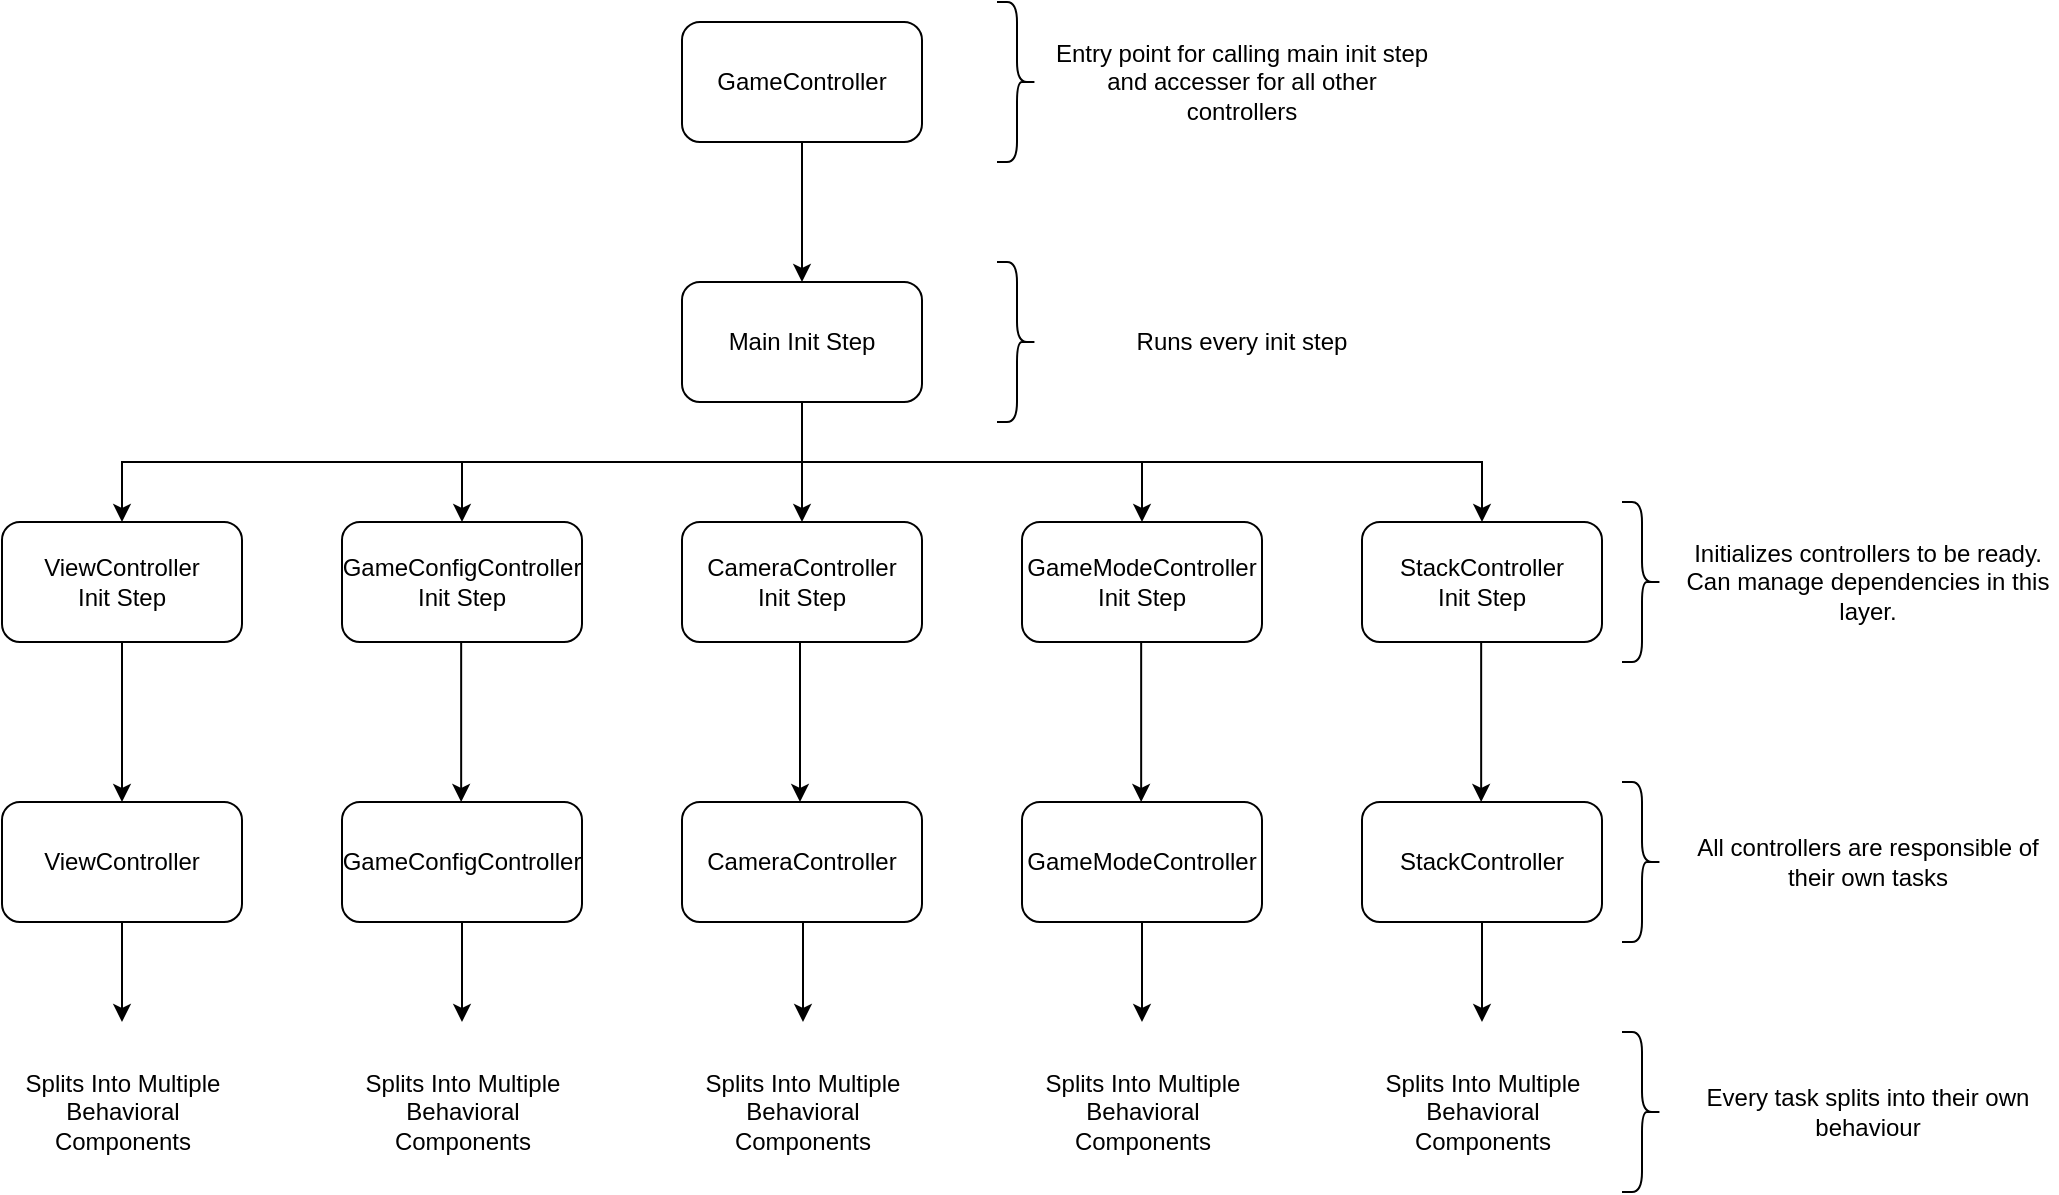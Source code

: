 <mxfile version="21.2.1" type="device">
  <diagram name="Page-1" id="iNvXzUcOcMWRWaZfHY0V">
    <mxGraphModel dx="2428" dy="963" grid="1" gridSize="10" guides="1" tooltips="1" connect="1" arrows="1" fold="1" page="1" pageScale="1" pageWidth="1400" pageHeight="850" math="0" shadow="0">
      <root>
        <mxCell id="0" />
        <mxCell id="1" parent="0" />
        <mxCell id="9m96zmw0sBr9Pn24DCfe-1" value="GameController" style="rounded=1;whiteSpace=wrap;html=1;" vertex="1" parent="1">
          <mxGeometry x="-760" y="40" width="120" height="60" as="geometry" />
        </mxCell>
        <mxCell id="9m96zmw0sBr9Pn24DCfe-2" value="Main Init Step" style="rounded=1;whiteSpace=wrap;html=1;" vertex="1" parent="1">
          <mxGeometry x="-760" y="170" width="120" height="60" as="geometry" />
        </mxCell>
        <mxCell id="9m96zmw0sBr9Pn24DCfe-3" value="ViewController&lt;br&gt;Init Step" style="rounded=1;whiteSpace=wrap;html=1;" vertex="1" parent="1">
          <mxGeometry x="-1100" y="290" width="120" height="60" as="geometry" />
        </mxCell>
        <mxCell id="9m96zmw0sBr9Pn24DCfe-4" value="GameConfigController&lt;br&gt;Init Step" style="rounded=1;whiteSpace=wrap;html=1;" vertex="1" parent="1">
          <mxGeometry x="-930" y="290" width="120" height="60" as="geometry" />
        </mxCell>
        <mxCell id="9m96zmw0sBr9Pn24DCfe-5" value="CameraController&lt;br&gt;Init Step" style="rounded=1;whiteSpace=wrap;html=1;" vertex="1" parent="1">
          <mxGeometry x="-760" y="290" width="120" height="60" as="geometry" />
        </mxCell>
        <mxCell id="9m96zmw0sBr9Pn24DCfe-6" value="GameModeController&lt;br&gt;Init Step" style="rounded=1;whiteSpace=wrap;html=1;" vertex="1" parent="1">
          <mxGeometry x="-590" y="290" width="120" height="60" as="geometry" />
        </mxCell>
        <mxCell id="9m96zmw0sBr9Pn24DCfe-7" value="StackController&lt;br&gt;Init Step" style="rounded=1;whiteSpace=wrap;html=1;" vertex="1" parent="1">
          <mxGeometry x="-420" y="290" width="120" height="60" as="geometry" />
        </mxCell>
        <mxCell id="9m96zmw0sBr9Pn24DCfe-9" value="" style="endArrow=classic;html=1;rounded=0;exitX=0.5;exitY=1;exitDx=0;exitDy=0;entryX=0.5;entryY=0;entryDx=0;entryDy=0;" edge="1" parent="1" source="9m96zmw0sBr9Pn24DCfe-1" target="9m96zmw0sBr9Pn24DCfe-2">
          <mxGeometry width="50" height="50" relative="1" as="geometry">
            <mxPoint x="-615" y="150" as="sourcePoint" />
            <mxPoint x="-565" y="100" as="targetPoint" />
          </mxGeometry>
        </mxCell>
        <mxCell id="9m96zmw0sBr9Pn24DCfe-11" value="" style="endArrow=classic;html=1;rounded=0;exitX=0.5;exitY=1;exitDx=0;exitDy=0;entryX=0.5;entryY=0;entryDx=0;entryDy=0;" edge="1" parent="1" source="9m96zmw0sBr9Pn24DCfe-2" target="9m96zmw0sBr9Pn24DCfe-3">
          <mxGeometry width="50" height="50" relative="1" as="geometry">
            <mxPoint x="-575" y="280" as="sourcePoint" />
            <mxPoint x="-525" y="230" as="targetPoint" />
            <Array as="points">
              <mxPoint x="-700" y="260" />
              <mxPoint x="-855" y="260" />
              <mxPoint x="-1040" y="260" />
            </Array>
          </mxGeometry>
        </mxCell>
        <mxCell id="9m96zmw0sBr9Pn24DCfe-12" value="" style="endArrow=classic;html=1;rounded=0;entryX=0.5;entryY=0;entryDx=0;entryDy=0;" edge="1" parent="1" target="9m96zmw0sBr9Pn24DCfe-4">
          <mxGeometry width="50" height="50" relative="1" as="geometry">
            <mxPoint x="-870" y="260" as="sourcePoint" />
            <mxPoint x="-865" y="180" as="targetPoint" />
          </mxGeometry>
        </mxCell>
        <mxCell id="9m96zmw0sBr9Pn24DCfe-14" value="" style="endArrow=classic;html=1;rounded=0;entryX=0.5;entryY=0;entryDx=0;entryDy=0;" edge="1" parent="1" target="9m96zmw0sBr9Pn24DCfe-5">
          <mxGeometry width="50" height="50" relative="1" as="geometry">
            <mxPoint x="-700" y="260" as="sourcePoint" />
            <mxPoint x="-525" y="220" as="targetPoint" />
          </mxGeometry>
        </mxCell>
        <mxCell id="9m96zmw0sBr9Pn24DCfe-16" value="" style="endArrow=classic;html=1;rounded=0;exitX=0.5;exitY=1;exitDx=0;exitDy=0;entryX=0.5;entryY=0;entryDx=0;entryDy=0;" edge="1" parent="1" source="9m96zmw0sBr9Pn24DCfe-2" target="9m96zmw0sBr9Pn24DCfe-7">
          <mxGeometry width="50" height="50" relative="1" as="geometry">
            <mxPoint x="-585" y="280" as="sourcePoint" />
            <mxPoint x="-535" y="230" as="targetPoint" />
            <Array as="points">
              <mxPoint x="-700" y="260" />
              <mxPoint x="-360" y="260" />
            </Array>
          </mxGeometry>
        </mxCell>
        <mxCell id="9m96zmw0sBr9Pn24DCfe-17" value="" style="endArrow=classic;html=1;rounded=0;entryX=0.5;entryY=0;entryDx=0;entryDy=0;" edge="1" parent="1" target="9m96zmw0sBr9Pn24DCfe-6">
          <mxGeometry width="50" height="50" relative="1" as="geometry">
            <mxPoint x="-530" y="260" as="sourcePoint" />
            <mxPoint x="-455" y="180" as="targetPoint" />
          </mxGeometry>
        </mxCell>
        <mxCell id="9m96zmw0sBr9Pn24DCfe-18" value="ViewController" style="rounded=1;whiteSpace=wrap;html=1;" vertex="1" parent="1">
          <mxGeometry x="-1100" y="430" width="120" height="60" as="geometry" />
        </mxCell>
        <mxCell id="9m96zmw0sBr9Pn24DCfe-19" value="GameConfigController" style="rounded=1;whiteSpace=wrap;html=1;" vertex="1" parent="1">
          <mxGeometry x="-930" y="430" width="120" height="60" as="geometry" />
        </mxCell>
        <mxCell id="9m96zmw0sBr9Pn24DCfe-20" value="CameraController" style="rounded=1;whiteSpace=wrap;html=1;" vertex="1" parent="1">
          <mxGeometry x="-760" y="430" width="120" height="60" as="geometry" />
        </mxCell>
        <mxCell id="9m96zmw0sBr9Pn24DCfe-21" value="GameModeController" style="rounded=1;whiteSpace=wrap;html=1;" vertex="1" parent="1">
          <mxGeometry x="-590" y="430" width="120" height="60" as="geometry" />
        </mxCell>
        <mxCell id="9m96zmw0sBr9Pn24DCfe-22" value="StackController" style="rounded=1;whiteSpace=wrap;html=1;" vertex="1" parent="1">
          <mxGeometry x="-420" y="430" width="120" height="60" as="geometry" />
        </mxCell>
        <mxCell id="9m96zmw0sBr9Pn24DCfe-23" value="" style="endArrow=classic;html=1;rounded=0;exitX=0.5;exitY=1;exitDx=0;exitDy=0;entryX=0.5;entryY=0;entryDx=0;entryDy=0;" edge="1" parent="1" source="9m96zmw0sBr9Pn24DCfe-3" target="9m96zmw0sBr9Pn24DCfe-18">
          <mxGeometry width="50" height="50" relative="1" as="geometry">
            <mxPoint x="-975" y="430" as="sourcePoint" />
            <mxPoint x="-925" y="380" as="targetPoint" />
          </mxGeometry>
        </mxCell>
        <mxCell id="9m96zmw0sBr9Pn24DCfe-24" value="" style="endArrow=classic;html=1;rounded=0;exitX=0.5;exitY=1;exitDx=0;exitDy=0;entryX=0.5;entryY=0;entryDx=0;entryDy=0;" edge="1" parent="1">
          <mxGeometry width="50" height="50" relative="1" as="geometry">
            <mxPoint x="-870.42" y="350" as="sourcePoint" />
            <mxPoint x="-870.42" y="430" as="targetPoint" />
          </mxGeometry>
        </mxCell>
        <mxCell id="9m96zmw0sBr9Pn24DCfe-25" value="" style="endArrow=classic;html=1;rounded=0;exitX=0.5;exitY=1;exitDx=0;exitDy=0;entryX=0.5;entryY=0;entryDx=0;entryDy=0;" edge="1" parent="1">
          <mxGeometry width="50" height="50" relative="1" as="geometry">
            <mxPoint x="-701" y="350" as="sourcePoint" />
            <mxPoint x="-701" y="430" as="targetPoint" />
          </mxGeometry>
        </mxCell>
        <mxCell id="9m96zmw0sBr9Pn24DCfe-26" value="" style="endArrow=classic;html=1;rounded=0;exitX=0.5;exitY=1;exitDx=0;exitDy=0;entryX=0.5;entryY=0;entryDx=0;entryDy=0;" edge="1" parent="1">
          <mxGeometry width="50" height="50" relative="1" as="geometry">
            <mxPoint x="-360.42" y="350" as="sourcePoint" />
            <mxPoint x="-360.42" y="430" as="targetPoint" />
          </mxGeometry>
        </mxCell>
        <mxCell id="9m96zmw0sBr9Pn24DCfe-27" value="" style="endArrow=classic;html=1;rounded=0;exitX=0.5;exitY=1;exitDx=0;exitDy=0;entryX=0.5;entryY=0;entryDx=0;entryDy=0;" edge="1" parent="1">
          <mxGeometry width="50" height="50" relative="1" as="geometry">
            <mxPoint x="-530.42" y="350" as="sourcePoint" />
            <mxPoint x="-530.42" y="430" as="targetPoint" />
          </mxGeometry>
        </mxCell>
        <mxCell id="9m96zmw0sBr9Pn24DCfe-29" value="" style="endArrow=classic;html=1;rounded=0;exitX=0.5;exitY=1;exitDx=0;exitDy=0;" edge="1" parent="1" source="9m96zmw0sBr9Pn24DCfe-18">
          <mxGeometry width="50" height="50" relative="1" as="geometry">
            <mxPoint x="-1025" y="580" as="sourcePoint" />
            <mxPoint x="-1040" y="540" as="targetPoint" />
          </mxGeometry>
        </mxCell>
        <mxCell id="9m96zmw0sBr9Pn24DCfe-30" value="Splits Into Multiple Behavioral Components" style="text;html=1;strokeColor=none;fillColor=none;align=center;verticalAlign=middle;whiteSpace=wrap;rounded=0;" vertex="1" parent="1">
          <mxGeometry x="-1092.5" y="550" width="105" height="70" as="geometry" />
        </mxCell>
        <mxCell id="9m96zmw0sBr9Pn24DCfe-31" value="" style="endArrow=classic;html=1;rounded=0;exitX=0.5;exitY=1;exitDx=0;exitDy=0;" edge="1" parent="1">
          <mxGeometry width="50" height="50" relative="1" as="geometry">
            <mxPoint x="-870" y="490" as="sourcePoint" />
            <mxPoint x="-870" y="540" as="targetPoint" />
          </mxGeometry>
        </mxCell>
        <mxCell id="9m96zmw0sBr9Pn24DCfe-32" value="Splits Into Multiple Behavioral Components" style="text;html=1;strokeColor=none;fillColor=none;align=center;verticalAlign=middle;whiteSpace=wrap;rounded=0;" vertex="1" parent="1">
          <mxGeometry x="-922.5" y="550" width="105" height="70" as="geometry" />
        </mxCell>
        <mxCell id="9m96zmw0sBr9Pn24DCfe-33" value="" style="endArrow=classic;html=1;rounded=0;exitX=0.5;exitY=1;exitDx=0;exitDy=0;" edge="1" parent="1">
          <mxGeometry width="50" height="50" relative="1" as="geometry">
            <mxPoint x="-699.5" y="490" as="sourcePoint" />
            <mxPoint x="-699.5" y="540" as="targetPoint" />
          </mxGeometry>
        </mxCell>
        <mxCell id="9m96zmw0sBr9Pn24DCfe-34" value="Splits Into Multiple Behavioral Components" style="text;html=1;strokeColor=none;fillColor=none;align=center;verticalAlign=middle;whiteSpace=wrap;rounded=0;" vertex="1" parent="1">
          <mxGeometry x="-752" y="550" width="105" height="70" as="geometry" />
        </mxCell>
        <mxCell id="9m96zmw0sBr9Pn24DCfe-35" value="" style="endArrow=classic;html=1;rounded=0;exitX=0.5;exitY=1;exitDx=0;exitDy=0;" edge="1" parent="1">
          <mxGeometry width="50" height="50" relative="1" as="geometry">
            <mxPoint x="-530" y="490" as="sourcePoint" />
            <mxPoint x="-530" y="540" as="targetPoint" />
          </mxGeometry>
        </mxCell>
        <mxCell id="9m96zmw0sBr9Pn24DCfe-36" value="Splits Into Multiple Behavioral Components" style="text;html=1;strokeColor=none;fillColor=none;align=center;verticalAlign=middle;whiteSpace=wrap;rounded=0;" vertex="1" parent="1">
          <mxGeometry x="-582.5" y="550" width="105" height="70" as="geometry" />
        </mxCell>
        <mxCell id="9m96zmw0sBr9Pn24DCfe-37" value="" style="endArrow=classic;html=1;rounded=0;exitX=0.5;exitY=1;exitDx=0;exitDy=0;" edge="1" parent="1">
          <mxGeometry width="50" height="50" relative="1" as="geometry">
            <mxPoint x="-360" y="490" as="sourcePoint" />
            <mxPoint x="-360" y="540" as="targetPoint" />
          </mxGeometry>
        </mxCell>
        <mxCell id="9m96zmw0sBr9Pn24DCfe-38" value="Splits Into Multiple Behavioral Components" style="text;html=1;strokeColor=none;fillColor=none;align=center;verticalAlign=middle;whiteSpace=wrap;rounded=0;" vertex="1" parent="1">
          <mxGeometry x="-412.5" y="550" width="105" height="70" as="geometry" />
        </mxCell>
        <mxCell id="9m96zmw0sBr9Pn24DCfe-39" value="" style="shape=curlyBracket;whiteSpace=wrap;html=1;rounded=1;flipH=1;labelPosition=right;verticalLabelPosition=middle;align=left;verticalAlign=middle;" vertex="1" parent="1">
          <mxGeometry x="-602.5" y="30" width="20" height="80" as="geometry" />
        </mxCell>
        <mxCell id="9m96zmw0sBr9Pn24DCfe-40" value="" style="shape=curlyBracket;whiteSpace=wrap;html=1;rounded=1;flipH=1;labelPosition=right;verticalLabelPosition=middle;align=left;verticalAlign=middle;" vertex="1" parent="1">
          <mxGeometry x="-602.5" y="160" width="20" height="80" as="geometry" />
        </mxCell>
        <mxCell id="9m96zmw0sBr9Pn24DCfe-42" value="Entry point for calling main init step and accesser for all other controllers" style="text;html=1;strokeColor=none;fillColor=none;align=center;verticalAlign=middle;whiteSpace=wrap;rounded=0;" vertex="1" parent="1">
          <mxGeometry x="-575" y="37.5" width="190" height="65" as="geometry" />
        </mxCell>
        <mxCell id="9m96zmw0sBr9Pn24DCfe-43" value="Runs every init step" style="text;html=1;strokeColor=none;fillColor=none;align=center;verticalAlign=middle;whiteSpace=wrap;rounded=0;" vertex="1" parent="1">
          <mxGeometry x="-575" y="167.5" width="190" height="65" as="geometry" />
        </mxCell>
        <mxCell id="9m96zmw0sBr9Pn24DCfe-44" value="" style="shape=curlyBracket;whiteSpace=wrap;html=1;rounded=1;flipH=1;labelPosition=right;verticalLabelPosition=middle;align=left;verticalAlign=middle;" vertex="1" parent="1">
          <mxGeometry x="-290" y="280" width="20" height="80" as="geometry" />
        </mxCell>
        <mxCell id="9m96zmw0sBr9Pn24DCfe-45" value="Initializes controllers to be ready. Can manage dependencies in this layer." style="text;html=1;strokeColor=none;fillColor=none;align=center;verticalAlign=middle;whiteSpace=wrap;rounded=0;" vertex="1" parent="1">
          <mxGeometry x="-262.5" y="287.5" width="190" height="65" as="geometry" />
        </mxCell>
        <mxCell id="9m96zmw0sBr9Pn24DCfe-46" value="" style="shape=curlyBracket;whiteSpace=wrap;html=1;rounded=1;flipH=1;labelPosition=right;verticalLabelPosition=middle;align=left;verticalAlign=middle;" vertex="1" parent="1">
          <mxGeometry x="-290" y="420" width="20" height="80" as="geometry" />
        </mxCell>
        <mxCell id="9m96zmw0sBr9Pn24DCfe-47" value="All controllers are responsible of their own tasks" style="text;html=1;strokeColor=none;fillColor=none;align=center;verticalAlign=middle;whiteSpace=wrap;rounded=0;" vertex="1" parent="1">
          <mxGeometry x="-262.5" y="427.5" width="190" height="65" as="geometry" />
        </mxCell>
        <mxCell id="9m96zmw0sBr9Pn24DCfe-48" value="" style="shape=curlyBracket;whiteSpace=wrap;html=1;rounded=1;flipH=1;labelPosition=right;verticalLabelPosition=middle;align=left;verticalAlign=middle;" vertex="1" parent="1">
          <mxGeometry x="-290" y="545" width="20" height="80" as="geometry" />
        </mxCell>
        <mxCell id="9m96zmw0sBr9Pn24DCfe-49" value="Every task splits into their own behaviour" style="text;html=1;strokeColor=none;fillColor=none;align=center;verticalAlign=middle;whiteSpace=wrap;rounded=0;" vertex="1" parent="1">
          <mxGeometry x="-262.5" y="552.5" width="190" height="65" as="geometry" />
        </mxCell>
      </root>
    </mxGraphModel>
  </diagram>
</mxfile>
